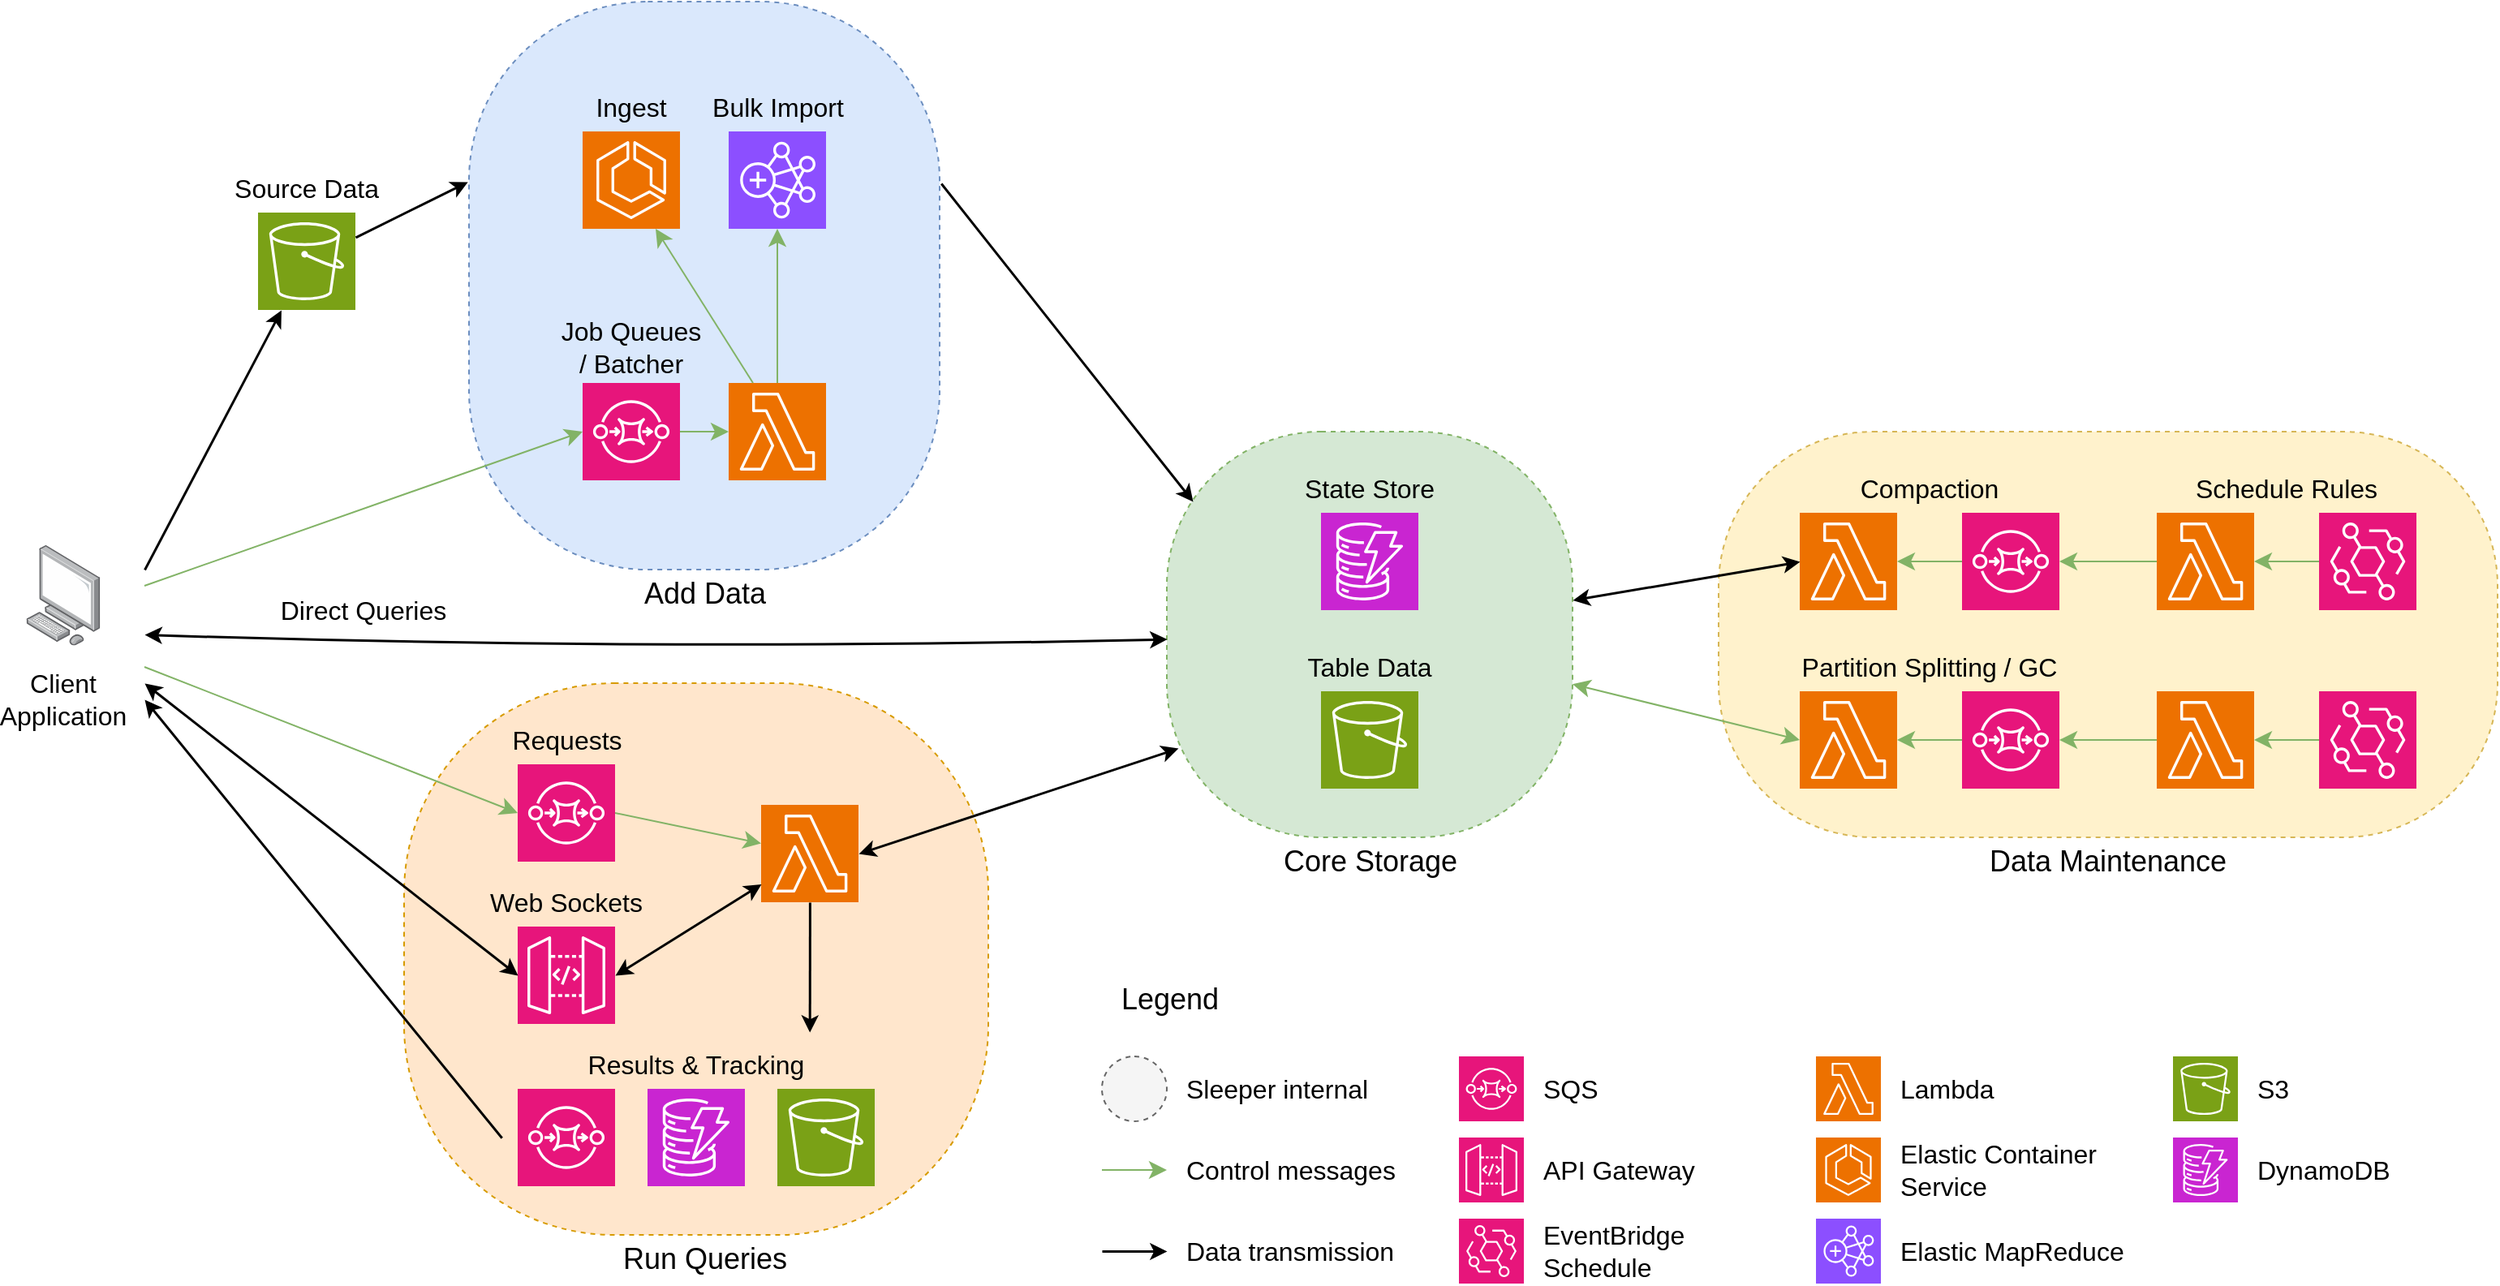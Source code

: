 <mxfile version="26.1.1">
  <diagram name="Page-1" id="adKYDT99F6B7E5xMw55L">
    <mxGraphModel dx="2874" dy="1196" grid="1" gridSize="10" guides="1" tooltips="1" connect="1" arrows="1" fold="1" page="0" pageScale="1" pageWidth="827" pageHeight="1169" math="0" shadow="0">
      <root>
        <mxCell id="0" />
        <mxCell id="1" parent="0" />
        <mxCell id="rmGUA4Gjx7cMflotxFhx-64" value="" style="rounded=1;whiteSpace=wrap;html=1;fontSize=16;fillColor=#fff2cc;strokeColor=#d6b656;dashed=1;arcSize=38;" parent="1" vertex="1">
          <mxGeometry x="420" y="315" width="480" height="250" as="geometry" />
        </mxCell>
        <mxCell id="rmGUA4Gjx7cMflotxFhx-3" value="" style="rounded=1;whiteSpace=wrap;html=1;fontSize=16;fillColor=#dae8fc;strokeColor=#6c8ebf;dashed=1;arcSize=38;" parent="1" vertex="1">
          <mxGeometry x="-350" y="50" width="290" height="350" as="geometry" />
        </mxCell>
        <mxCell id="rmGUA4Gjx7cMflotxFhx-5" value="" style="rounded=1;whiteSpace=wrap;html=1;fontSize=16;fillColor=#ffe6cc;strokeColor=#d79b00;dashed=1;arcSize=38;" parent="1" vertex="1">
          <mxGeometry x="-390" y="470" width="360" height="340" as="geometry" />
        </mxCell>
        <mxCell id="rmGUA4Gjx7cMflotxFhx-1" value="" style="rounded=1;whiteSpace=wrap;html=1;fontSize=16;fillColor=#d5e8d4;strokeColor=#82b366;dashed=1;arcSize=38;" parent="1" vertex="1">
          <mxGeometry x="80" y="315" width="250" height="250" as="geometry" />
        </mxCell>
        <mxCell id="rmGUA4Gjx7cMflotxFhx-2" value="Core Storage" style="text;html=1;strokeColor=none;fillColor=none;align=center;verticalAlign=middle;whiteSpace=wrap;rounded=0;fontSize=18;" parent="1" vertex="1">
          <mxGeometry x="142.5" y="565" width="125" height="30" as="geometry" />
        </mxCell>
        <mxCell id="rmGUA4Gjx7cMflotxFhx-4" value="Add Data" style="text;html=1;strokeColor=none;fillColor=none;align=center;verticalAlign=middle;whiteSpace=wrap;rounded=0;fontSize=18;" parent="1" vertex="1">
          <mxGeometry x="-257.5" y="400" width="105" height="30" as="geometry" />
        </mxCell>
        <mxCell id="rmGUA4Gjx7cMflotxFhx-6" value="Run Queries" style="text;html=1;strokeColor=none;fillColor=none;align=center;verticalAlign=middle;whiteSpace=wrap;rounded=0;fontSize=18;" parent="1" vertex="1">
          <mxGeometry x="-257.5" y="810" width="105" height="30" as="geometry" />
        </mxCell>
        <mxCell id="rmGUA4Gjx7cMflotxFhx-104" style="edgeStyle=none;curved=1;rounded=0;orthogonalLoop=1;jettySize=auto;html=1;fontSize=12;startSize=8;endSize=8;fillColor=#d5e8d4;strokeColor=#82b366;" parent="1" source="rmGUA4Gjx7cMflotxFhx-16" target="rmGUA4Gjx7cMflotxFhx-22" edge="1">
          <mxGeometry relative="1" as="geometry" />
        </mxCell>
        <mxCell id="rmGUA4Gjx7cMflotxFhx-16" value="" style="sketch=0;points=[[0,0,0],[0.25,0,0],[0.5,0,0],[0.75,0,0],[1,0,0],[0,1,0],[0.25,1,0],[0.5,1,0],[0.75,1,0],[1,1,0],[0,0.25,0],[0,0.5,0],[0,0.75,0],[1,0.25,0],[1,0.5,0],[1,0.75,0]];outlineConnect=0;fontColor=#232F3E;fillColor=#E7157B;strokeColor=#ffffff;dashed=0;verticalLabelPosition=bottom;verticalAlign=top;align=center;html=1;fontSize=12;fontStyle=0;aspect=fixed;shape=mxgraph.aws4.resourceIcon;resIcon=mxgraph.aws4.sqs;" parent="1" vertex="1">
          <mxGeometry x="-280" y="285" width="60" height="60" as="geometry" />
        </mxCell>
        <mxCell id="3yU_ad0grkevYIt1H6FK-8" style="edgeStyle=none;curved=1;rounded=0;orthogonalLoop=1;jettySize=auto;html=1;fontSize=12;startSize=8;endSize=8;fillColor=#d5e8d4;strokeColor=#82b366;exitX=0.5;exitY=0;exitDx=0;exitDy=0;exitPerimeter=0;entryX=0.5;entryY=1;entryDx=0;entryDy=0;entryPerimeter=0;" parent="1" source="rmGUA4Gjx7cMflotxFhx-22" target="rmGUA4Gjx7cMflotxFhx-28" edge="1">
          <mxGeometry relative="1" as="geometry">
            <mxPoint x="-210" y="210" as="targetPoint" />
          </mxGeometry>
        </mxCell>
        <mxCell id="rmGUA4Gjx7cMflotxFhx-22" value="" style="sketch=0;points=[[0,0,0],[0.25,0,0],[0.5,0,0],[0.75,0,0],[1,0,0],[0,1,0],[0.25,1,0],[0.5,1,0],[0.75,1,0],[1,1,0],[0,0.25,0],[0,0.5,0],[0,0.75,0],[1,0.25,0],[1,0.5,0],[1,0.75,0]];outlineConnect=0;fontColor=#232F3E;fillColor=#ED7100;strokeColor=#ffffff;dashed=0;verticalLabelPosition=bottom;verticalAlign=top;align=center;html=1;fontSize=12;fontStyle=0;aspect=fixed;shape=mxgraph.aws4.resourceIcon;resIcon=mxgraph.aws4.lambda;" parent="1" vertex="1">
          <mxGeometry x="-190" y="285" width="60" height="60" as="geometry" />
        </mxCell>
        <mxCell id="rmGUA4Gjx7cMflotxFhx-32" value="Bulk Import" style="text;html=1;strokeColor=none;fillColor=none;align=center;verticalAlign=middle;whiteSpace=wrap;rounded=0;fontSize=16;" parent="1" vertex="1">
          <mxGeometry x="-212.5" y="100" width="105" height="30" as="geometry" />
        </mxCell>
        <mxCell id="rmGUA4Gjx7cMflotxFhx-33" value="" style="image;points=[];aspect=fixed;html=1;align=center;shadow=0;dashed=0;image=img/lib/allied_telesis/computer_and_terminals/Personal_Computer.svg;fontSize=16;" parent="1" vertex="1">
          <mxGeometry x="-622.8" y="385" width="45.6" height="61.8" as="geometry" />
        </mxCell>
        <mxCell id="rmGUA4Gjx7cMflotxFhx-34" value="Client Application" style="text;html=1;strokeColor=none;fillColor=none;align=center;verticalAlign=middle;whiteSpace=wrap;rounded=0;fontSize=16;" parent="1" vertex="1">
          <mxGeometry x="-630" y="465" width="60" height="30" as="geometry" />
        </mxCell>
        <mxCell id="rmGUA4Gjx7cMflotxFhx-35" value="" style="endArrow=classic;html=1;rounded=0;fontSize=12;startSize=6;endSize=6;curved=1;strokeWidth=1.5;" parent="1" target="rmGUA4Gjx7cMflotxFhx-106" edge="1">
          <mxGeometry width="50" height="50" relative="1" as="geometry">
            <mxPoint x="-550" y="400" as="sourcePoint" />
            <mxPoint x="-520" y="140" as="targetPoint" />
          </mxGeometry>
        </mxCell>
        <mxCell id="rmGUA4Gjx7cMflotxFhx-36" value="Job Queues&lt;br&gt;/ Batcher" style="text;html=1;strokeColor=none;fillColor=none;align=center;verticalAlign=middle;whiteSpace=wrap;rounded=0;fontSize=16;" parent="1" vertex="1">
          <mxGeometry x="-300" y="240" width="100" height="45" as="geometry" />
        </mxCell>
        <mxCell id="rmGUA4Gjx7cMflotxFhx-44" style="edgeStyle=none;curved=1;rounded=0;orthogonalLoop=1;jettySize=auto;html=1;fontSize=12;startSize=6;endSize=6;exitX=1;exitY=0.5;exitDx=0;exitDy=0;exitPerimeter=0;startArrow=classic;startFill=1;entryX=0.028;entryY=0.78;entryDx=0;entryDy=0;entryPerimeter=0;strokeWidth=1.5;" parent="1" source="rmGUA4Gjx7cMflotxFhx-40" target="rmGUA4Gjx7cMflotxFhx-1" edge="1">
          <mxGeometry relative="1" as="geometry" />
        </mxCell>
        <mxCell id="3yU_ad0grkevYIt1H6FK-2" style="edgeStyle=none;curved=1;rounded=0;orthogonalLoop=1;jettySize=auto;html=1;entryX=0.694;entryY=0.639;entryDx=0;entryDy=0;entryPerimeter=0;fontSize=12;startSize=6;endSize=6;strokeWidth=1.5;" parent="1" source="rmGUA4Gjx7cMflotxFhx-40" edge="1">
          <mxGeometry relative="1" as="geometry">
            <mxPoint x="-140.16" y="685.04" as="targetPoint" />
          </mxGeometry>
        </mxCell>
        <mxCell id="rmGUA4Gjx7cMflotxFhx-40" value="" style="sketch=0;points=[[0,0,0],[0.25,0,0],[0.5,0,0],[0.75,0,0],[1,0,0],[0,1,0],[0.25,1,0],[0.5,1,0],[0.75,1,0],[1,1,0],[0,0.25,0],[0,0.5,0],[0,0.75,0],[1,0.25,0],[1,0.5,0],[1,0.75,0]];outlineConnect=0;fontColor=#232F3E;fillColor=#ED7100;strokeColor=#ffffff;dashed=0;verticalLabelPosition=bottom;verticalAlign=top;align=center;html=1;fontSize=12;fontStyle=0;aspect=fixed;shape=mxgraph.aws4.resourceIcon;resIcon=mxgraph.aws4.lambda;" parent="1" vertex="1">
          <mxGeometry x="-170" y="545" width="60" height="60" as="geometry" />
        </mxCell>
        <mxCell id="3yU_ad0grkevYIt1H6FK-1" style="edgeStyle=none;curved=1;rounded=0;orthogonalLoop=1;jettySize=auto;html=1;exitX=1;exitY=0.5;exitDx=0;exitDy=0;exitPerimeter=0;fontSize=12;startSize=8;endSize=8;fillColor=#d5e8d4;strokeColor=#82b366;" parent="1" source="rmGUA4Gjx7cMflotxFhx-41" target="rmGUA4Gjx7cMflotxFhx-40" edge="1">
          <mxGeometry relative="1" as="geometry" />
        </mxCell>
        <mxCell id="rmGUA4Gjx7cMflotxFhx-41" value="" style="sketch=0;points=[[0,0,0],[0.25,0,0],[0.5,0,0],[0.75,0,0],[1,0,0],[0,1,0],[0.25,1,0],[0.5,1,0],[0.75,1,0],[1,1,0],[0,0.25,0],[0,0.5,0],[0,0.75,0],[1,0.25,0],[1,0.5,0],[1,0.75,0]];outlineConnect=0;fontColor=#232F3E;fillColor=#E7157B;strokeColor=#ffffff;dashed=0;verticalLabelPosition=bottom;verticalAlign=top;align=center;html=1;fontSize=12;fontStyle=0;aspect=fixed;shape=mxgraph.aws4.resourceIcon;resIcon=mxgraph.aws4.sqs;" parent="1" vertex="1">
          <mxGeometry x="-320" y="520" width="60" height="60" as="geometry" />
        </mxCell>
        <mxCell id="rmGUA4Gjx7cMflotxFhx-45" value="" style="sketch=0;points=[[0,0,0],[0.25,0,0],[0.5,0,0],[0.75,0,0],[1,0,0],[0,1,0],[0.25,1,0],[0.5,1,0],[0.75,1,0],[1,1,0],[0,0.25,0],[0,0.5,0],[0,0.75,0],[1,0.25,0],[1,0.5,0],[1,0.75,0]];outlineConnect=0;fontColor=#232F3E;fillColor=#E7157B;strokeColor=#ffffff;dashed=0;verticalLabelPosition=bottom;verticalAlign=top;align=center;html=1;fontSize=12;fontStyle=0;aspect=fixed;shape=mxgraph.aws4.resourceIcon;resIcon=mxgraph.aws4.api_gateway;" parent="1" vertex="1">
          <mxGeometry x="-320" y="620" width="60" height="60" as="geometry" />
        </mxCell>
        <mxCell id="rmGUA4Gjx7cMflotxFhx-46" value="" style="endArrow=classic;startArrow=classic;html=1;rounded=0;fontSize=12;startSize=6;endSize=6;curved=1;exitX=1;exitY=0.5;exitDx=0;exitDy=0;exitPerimeter=0;strokeWidth=1.5;" parent="1" source="rmGUA4Gjx7cMflotxFhx-45" target="rmGUA4Gjx7cMflotxFhx-40" edge="1">
          <mxGeometry width="50" height="50" relative="1" as="geometry">
            <mxPoint y="600" as="sourcePoint" />
            <mxPoint x="350" y="325" as="targetPoint" />
          </mxGeometry>
        </mxCell>
        <mxCell id="rmGUA4Gjx7cMflotxFhx-47" value="" style="endArrow=classic;startArrow=classic;html=1;rounded=0;fontSize=12;startSize=6;endSize=6;curved=1;entryX=0;entryY=0.5;entryDx=0;entryDy=0;entryPerimeter=0;strokeWidth=1.5;" parent="1" target="rmGUA4Gjx7cMflotxFhx-45" edge="1">
          <mxGeometry width="50" height="50" relative="1" as="geometry">
            <mxPoint x="-550" y="470" as="sourcePoint" />
            <mxPoint x="-240" y="480" as="targetPoint" />
          </mxGeometry>
        </mxCell>
        <mxCell id="rmGUA4Gjx7cMflotxFhx-79" style="edgeStyle=none;curved=1;rounded=0;orthogonalLoop=1;jettySize=auto;html=1;fontSize=12;startSize=8;endSize=8;fillColor=#d5e8d4;strokeColor=#82b366;" parent="1" source="rmGUA4Gjx7cMflotxFhx-49" target="rmGUA4Gjx7cMflotxFhx-68" edge="1">
          <mxGeometry relative="1" as="geometry" />
        </mxCell>
        <mxCell id="rmGUA4Gjx7cMflotxFhx-49" value="" style="sketch=0;points=[[0,0,0],[0.25,0,0],[0.5,0,0],[0.75,0,0],[1,0,0],[0,1,0],[0.25,1,0],[0.5,1,0],[0.75,1,0],[1,1,0],[0,0.25,0],[0,0.5,0],[0,0.75,0],[1,0.25,0],[1,0.5,0],[1,0.75,0]];points=[[0,0,0],[0.25,0,0],[0.5,0,0],[0.75,0,0],[1,0,0],[0,1,0],[0.25,1,0],[0.5,1,0],[0.75,1,0],[1,1,0],[0,0.25,0],[0,0.5,0],[0,0.75,0],[1,0.25,0],[1,0.5,0],[1,0.75,0]];outlineConnect=0;fontColor=#232F3E;fillColor=#E7157B;strokeColor=#ffffff;dashed=0;verticalLabelPosition=bottom;verticalAlign=top;align=center;html=1;fontSize=12;fontStyle=0;aspect=fixed;shape=mxgraph.aws4.resourceIcon;resIcon=mxgraph.aws4.eventbridge;" parent="1" vertex="1">
          <mxGeometry x="790" y="365" width="60" height="60" as="geometry" />
        </mxCell>
        <mxCell id="rmGUA4Gjx7cMflotxFhx-55" value="" style="sketch=0;points=[[0,0,0],[0.25,0,0],[0.5,0,0],[0.75,0,0],[1,0,0],[0,1,0],[0.25,1,0],[0.5,1,0],[0.75,1,0],[1,1,0],[0,0.25,0],[0,0.5,0],[0,0.75,0],[1,0.25,0],[1,0.5,0],[1,0.75,0]];outlineConnect=0;fontColor=#232F3E;fillColor=#C925D1;strokeColor=#ffffff;dashed=0;verticalLabelPosition=bottom;verticalAlign=top;align=center;html=1;fontSize=12;fontStyle=0;aspect=fixed;shape=mxgraph.aws4.resourceIcon;resIcon=mxgraph.aws4.dynamodb;" parent="1" vertex="1">
          <mxGeometry x="175" y="365" width="60" height="60" as="geometry" />
        </mxCell>
        <mxCell id="rmGUA4Gjx7cMflotxFhx-57" value="State Store" style="text;html=1;strokeColor=none;fillColor=none;align=center;verticalAlign=middle;whiteSpace=wrap;rounded=0;fontSize=16;" parent="1" vertex="1">
          <mxGeometry x="150" y="335" width="110" height="30" as="geometry" />
        </mxCell>
        <mxCell id="rmGUA4Gjx7cMflotxFhx-58" value="" style="sketch=0;points=[[0,0,0],[0.25,0,0],[0.5,0,0],[0.75,0,0],[1,0,0],[0,1,0],[0.25,1,0],[0.5,1,0],[0.75,1,0],[1,1,0],[0,0.25,0],[0,0.5,0],[0,0.75,0],[1,0.25,0],[1,0.5,0],[1,0.75,0]];outlineConnect=0;fontColor=#232F3E;fillColor=#7AA116;strokeColor=#ffffff;dashed=0;verticalLabelPosition=bottom;verticalAlign=top;align=center;html=1;fontSize=12;fontStyle=0;aspect=fixed;shape=mxgraph.aws4.resourceIcon;resIcon=mxgraph.aws4.s3;" parent="1" vertex="1">
          <mxGeometry x="175" y="475" width="60" height="60" as="geometry" />
        </mxCell>
        <mxCell id="rmGUA4Gjx7cMflotxFhx-63" value="Table Data" style="text;html=1;strokeColor=none;fillColor=none;align=center;verticalAlign=middle;whiteSpace=wrap;rounded=0;fontSize=16;" parent="1" vertex="1">
          <mxGeometry x="150" y="445" width="110" height="30" as="geometry" />
        </mxCell>
        <mxCell id="rmGUA4Gjx7cMflotxFhx-74" style="edgeStyle=none;curved=1;rounded=0;orthogonalLoop=1;jettySize=auto;html=1;fontSize=12;startSize=8;endSize=8;fillColor=#d5e8d4;strokeColor=#82b366;" parent="1" source="Wp74-Qy4HKATFHPHKayA-27" target="rmGUA4Gjx7cMflotxFhx-66" edge="1">
          <mxGeometry relative="1" as="geometry">
            <mxPoint x="680" y="505" as="sourcePoint" />
          </mxGeometry>
        </mxCell>
        <mxCell id="rmGUA4Gjx7cMflotxFhx-75" style="edgeStyle=none;curved=1;rounded=0;orthogonalLoop=1;jettySize=auto;html=1;fontSize=12;startSize=8;endSize=8;fillColor=#d5e8d4;strokeColor=#82b366;" parent="1" source="rmGUA4Gjx7cMflotxFhx-66" target="rmGUA4Gjx7cMflotxFhx-67" edge="1">
          <mxGeometry relative="1" as="geometry" />
        </mxCell>
        <mxCell id="rmGUA4Gjx7cMflotxFhx-66" value="" style="sketch=0;points=[[0,0,0],[0.25,0,0],[0.5,0,0],[0.75,0,0],[1,0,0],[0,1,0],[0.25,1,0],[0.5,1,0],[0.75,1,0],[1,1,0],[0,0.25,0],[0,0.5,0],[0,0.75,0],[1,0.25,0],[1,0.5,0],[1,0.75,0]];outlineConnect=0;fontColor=#232F3E;fillColor=#E7157B;strokeColor=#ffffff;dashed=0;verticalLabelPosition=bottom;verticalAlign=top;align=center;html=1;fontSize=12;fontStyle=0;aspect=fixed;shape=mxgraph.aws4.resourceIcon;resIcon=mxgraph.aws4.sqs;" parent="1" vertex="1">
          <mxGeometry x="570" y="475" width="60" height="60" as="geometry" />
        </mxCell>
        <mxCell id="rmGUA4Gjx7cMflotxFhx-71" style="edgeStyle=none;curved=1;rounded=0;orthogonalLoop=1;jettySize=auto;html=1;fontSize=12;startSize=8;endSize=8;startArrow=classic;startFill=1;exitX=0;exitY=0.5;exitDx=0;exitDy=0;exitPerimeter=0;fillColor=#d5e8d4;strokeColor=#82b366;" parent="1" source="rmGUA4Gjx7cMflotxFhx-67" target="rmGUA4Gjx7cMflotxFhx-1" edge="1">
          <mxGeometry relative="1" as="geometry" />
        </mxCell>
        <mxCell id="rmGUA4Gjx7cMflotxFhx-67" value="" style="sketch=0;points=[[0,0,0],[0.25,0,0],[0.5,0,0],[0.75,0,0],[1,0,0],[0,1,0],[0.25,1,0],[0.5,1,0],[0.75,1,0],[1,1,0],[0,0.25,0],[0,0.5,0],[0,0.75,0],[1,0.25,0],[1,0.5,0],[1,0.75,0]];outlineConnect=0;fontColor=#232F3E;fillColor=#ED7100;strokeColor=#ffffff;dashed=0;verticalLabelPosition=bottom;verticalAlign=top;align=center;html=1;fontSize=12;fontStyle=0;aspect=fixed;shape=mxgraph.aws4.resourceIcon;resIcon=mxgraph.aws4.lambda;" parent="1" vertex="1">
          <mxGeometry x="470" y="475" width="60" height="60" as="geometry" />
        </mxCell>
        <mxCell id="rmGUA4Gjx7cMflotxFhx-72" style="edgeStyle=none;curved=1;rounded=0;orthogonalLoop=1;jettySize=auto;html=1;fontSize=12;startSize=8;endSize=8;fillColor=#d5e8d4;strokeColor=#82b366;" parent="1" source="rmGUA4Gjx7cMflotxFhx-68" target="rmGUA4Gjx7cMflotxFhx-69" edge="1">
          <mxGeometry relative="1" as="geometry">
            <mxPoint x="680" y="395" as="sourcePoint" />
          </mxGeometry>
        </mxCell>
        <mxCell id="rmGUA4Gjx7cMflotxFhx-68" value="" style="sketch=0;points=[[0,0,0],[0.25,0,0],[0.5,0,0],[0.75,0,0],[1,0,0],[0,1,0],[0.25,1,0],[0.5,1,0],[0.75,1,0],[1,1,0],[0,0.25,0],[0,0.5,0],[0,0.75,0],[1,0.25,0],[1,0.5,0],[1,0.75,0]];outlineConnect=0;fontColor=#232F3E;fillColor=#ED7100;strokeColor=#ffffff;dashed=0;verticalLabelPosition=bottom;verticalAlign=top;align=center;html=1;fontSize=12;fontStyle=0;aspect=fixed;shape=mxgraph.aws4.resourceIcon;resIcon=mxgraph.aws4.lambda;" parent="1" vertex="1">
          <mxGeometry x="690" y="365" width="60" height="60" as="geometry" />
        </mxCell>
        <mxCell id="rmGUA4Gjx7cMflotxFhx-73" style="edgeStyle=none;curved=1;rounded=0;orthogonalLoop=1;jettySize=auto;html=1;fontSize=12;startSize=8;endSize=8;fillColor=#d5e8d4;strokeColor=#82b366;" parent="1" source="rmGUA4Gjx7cMflotxFhx-69" target="rmGUA4Gjx7cMflotxFhx-70" edge="1">
          <mxGeometry relative="1" as="geometry" />
        </mxCell>
        <mxCell id="rmGUA4Gjx7cMflotxFhx-69" value="" style="sketch=0;points=[[0,0,0],[0.25,0,0],[0.5,0,0],[0.75,0,0],[1,0,0],[0,1,0],[0.25,1,0],[0.5,1,0],[0.75,1,0],[1,1,0],[0,0.25,0],[0,0.5,0],[0,0.75,0],[1,0.25,0],[1,0.5,0],[1,0.75,0]];outlineConnect=0;fontColor=#232F3E;fillColor=#E7157B;strokeColor=#ffffff;dashed=0;verticalLabelPosition=bottom;verticalAlign=top;align=center;html=1;fontSize=12;fontStyle=0;aspect=fixed;shape=mxgraph.aws4.resourceIcon;resIcon=mxgraph.aws4.sqs;" parent="1" vertex="1">
          <mxGeometry x="570" y="365" width="60" height="60" as="geometry" />
        </mxCell>
        <mxCell id="rmGUA4Gjx7cMflotxFhx-70" value="" style="sketch=0;points=[[0,0,0],[0.25,0,0],[0.5,0,0],[0.75,0,0],[1,0,0],[0,1,0],[0.25,1,0],[0.5,1,0],[0.75,1,0],[1,1,0],[0,0.25,0],[0,0.5,0],[0,0.75,0],[1,0.25,0],[1,0.5,0],[1,0.75,0]];outlineConnect=0;fontColor=#232F3E;fillColor=#ED7100;strokeColor=#ffffff;dashed=0;verticalLabelPosition=bottom;verticalAlign=top;align=center;html=1;fontSize=12;fontStyle=0;aspect=fixed;shape=mxgraph.aws4.resourceIcon;resIcon=mxgraph.aws4.lambda;" parent="1" vertex="1">
          <mxGeometry x="470" y="365" width="60" height="60" as="geometry" />
        </mxCell>
        <mxCell id="rmGUA4Gjx7cMflotxFhx-11" style="edgeStyle=none;curved=1;rounded=0;orthogonalLoop=1;jettySize=auto;html=1;fontSize=12;startSize=6;endSize=6;startArrow=classic;startFill=1;entryX=0;entryY=0.5;entryDx=0;entryDy=0;entryPerimeter=0;strokeWidth=1.5;" parent="1" source="rmGUA4Gjx7cMflotxFhx-1" target="rmGUA4Gjx7cMflotxFhx-70" edge="1">
          <mxGeometry relative="1" as="geometry">
            <mxPoint x="550" y="440" as="targetPoint" />
          </mxGeometry>
        </mxCell>
        <mxCell id="rmGUA4Gjx7cMflotxFhx-77" value="Compaction" style="text;html=1;strokeColor=none;fillColor=none;align=center;verticalAlign=middle;whiteSpace=wrap;rounded=0;fontSize=16;" parent="1" vertex="1">
          <mxGeometry x="470" y="335" width="160" height="30" as="geometry" />
        </mxCell>
        <mxCell id="rmGUA4Gjx7cMflotxFhx-78" value="Partition Splitting / GC" style="text;html=1;strokeColor=none;fillColor=none;align=center;verticalAlign=middle;whiteSpace=wrap;rounded=0;fontSize=16;" parent="1" vertex="1">
          <mxGeometry x="460" y="445" width="180" height="30" as="geometry" />
        </mxCell>
        <mxCell id="rmGUA4Gjx7cMflotxFhx-81" value="Schedule Rules" style="text;html=1;strokeColor=none;fillColor=none;align=center;verticalAlign=middle;whiteSpace=wrap;rounded=0;fontSize=16;" parent="1" vertex="1">
          <mxGeometry x="690" y="335" width="160" height="30" as="geometry" />
        </mxCell>
        <mxCell id="rmGUA4Gjx7cMflotxFhx-82" value="Data Maintenance" style="text;html=1;strokeColor=none;fillColor=none;align=center;verticalAlign=middle;whiteSpace=wrap;rounded=0;fontSize=18;" parent="1" vertex="1">
          <mxGeometry x="535" y="565" width="250" height="30" as="geometry" />
        </mxCell>
        <mxCell id="rmGUA4Gjx7cMflotxFhx-85" value="" style="sketch=0;points=[[0,0,0],[0.25,0,0],[0.5,0,0],[0.75,0,0],[1,0,0],[0,1,0],[0.25,1,0],[0.5,1,0],[0.75,1,0],[1,1,0],[0,0.25,0],[0,0.5,0],[0,0.75,0],[1,0.25,0],[1,0.5,0],[1,0.75,0]];outlineConnect=0;fontColor=#232F3E;fillColor=#E7157B;strokeColor=#ffffff;dashed=0;verticalLabelPosition=bottom;verticalAlign=top;align=center;html=1;fontSize=12;fontStyle=0;aspect=fixed;shape=mxgraph.aws4.resourceIcon;resIcon=mxgraph.aws4.sqs;" parent="1" vertex="1">
          <mxGeometry x="260" y="700" width="40" height="40" as="geometry" />
        </mxCell>
        <mxCell id="rmGUA4Gjx7cMflotxFhx-86" value="SQS" style="text;html=1;strokeColor=none;fillColor=none;align=left;verticalAlign=middle;whiteSpace=wrap;rounded=0;fontSize=16;" parent="1" vertex="1">
          <mxGeometry x="310" y="705" width="60" height="30" as="geometry" />
        </mxCell>
        <mxCell id="rmGUA4Gjx7cMflotxFhx-87" value="" style="sketch=0;points=[[0,0,0],[0.25,0,0],[0.5,0,0],[0.75,0,0],[1,0,0],[0,1,0],[0.25,1,0],[0.5,1,0],[0.75,1,0],[1,1,0],[0,0.25,0],[0,0.5,0],[0,0.75,0],[1,0.25,0],[1,0.5,0],[1,0.75,0]];outlineConnect=0;fontColor=#232F3E;fillColor=#E7157B;strokeColor=#ffffff;dashed=0;verticalLabelPosition=bottom;verticalAlign=top;align=center;html=1;fontSize=12;fontStyle=0;aspect=fixed;shape=mxgraph.aws4.resourceIcon;resIcon=mxgraph.aws4.api_gateway;" parent="1" vertex="1">
          <mxGeometry x="260" y="750" width="40" height="40" as="geometry" />
        </mxCell>
        <mxCell id="rmGUA4Gjx7cMflotxFhx-89" value="API Gateway" style="text;html=1;strokeColor=none;fillColor=none;align=left;verticalAlign=middle;whiteSpace=wrap;rounded=0;fontSize=16;" parent="1" vertex="1">
          <mxGeometry x="310" y="755" width="110" height="30" as="geometry" />
        </mxCell>
        <mxCell id="rmGUA4Gjx7cMflotxFhx-90" value="" style="sketch=0;points=[[0,0,0],[0.25,0,0],[0.5,0,0],[0.75,0,0],[1,0,0],[0,1,0],[0.25,1,0],[0.5,1,0],[0.75,1,0],[1,1,0],[0,0.25,0],[0,0.5,0],[0,0.75,0],[1,0.25,0],[1,0.5,0],[1,0.75,0]];outlineConnect=0;fontColor=#232F3E;fillColor=#ED7100;strokeColor=#ffffff;dashed=0;verticalLabelPosition=bottom;verticalAlign=top;align=center;html=1;fontSize=12;fontStyle=0;aspect=fixed;shape=mxgraph.aws4.resourceIcon;resIcon=mxgraph.aws4.lambda;" parent="1" vertex="1">
          <mxGeometry x="480" y="700" width="40" height="40" as="geometry" />
        </mxCell>
        <mxCell id="rmGUA4Gjx7cMflotxFhx-91" value="" style="sketch=0;points=[[0,0,0],[0.25,0,0],[0.5,0,0],[0.75,0,0],[1,0,0],[0,1,0],[0.25,1,0],[0.5,1,0],[0.75,1,0],[1,1,0],[0,0.25,0],[0,0.5,0],[0,0.75,0],[1,0.25,0],[1,0.5,0],[1,0.75,0]];points=[[0,0,0],[0.25,0,0],[0.5,0,0],[0.75,0,0],[1,0,0],[0,1,0],[0.25,1,0],[0.5,1,0],[0.75,1,0],[1,1,0],[0,0.25,0],[0,0.5,0],[0,0.75,0],[1,0.25,0],[1,0.5,0],[1,0.75,0]];outlineConnect=0;fontColor=#232F3E;fillColor=#E7157B;strokeColor=#ffffff;dashed=0;verticalLabelPosition=bottom;verticalAlign=top;align=center;html=1;fontSize=12;fontStyle=0;aspect=fixed;shape=mxgraph.aws4.resourceIcon;resIcon=mxgraph.aws4.eventbridge;" parent="1" vertex="1">
          <mxGeometry x="260" y="800" width="40" height="40" as="geometry" />
        </mxCell>
        <mxCell id="rmGUA4Gjx7cMflotxFhx-92" value="EventBridge Schedule" style="text;html=1;strokeColor=none;fillColor=none;align=left;verticalAlign=middle;whiteSpace=wrap;rounded=0;fontSize=16;" parent="1" vertex="1">
          <mxGeometry x="310" y="805" width="150" height="30" as="geometry" />
        </mxCell>
        <mxCell id="rmGUA4Gjx7cMflotxFhx-93" value="Lambda" style="text;html=1;strokeColor=none;fillColor=none;align=left;verticalAlign=middle;whiteSpace=wrap;rounded=0;fontSize=16;" parent="1" vertex="1">
          <mxGeometry x="530" y="705" width="110" height="30" as="geometry" />
        </mxCell>
        <mxCell id="rmGUA4Gjx7cMflotxFhx-94" value="" style="sketch=0;points=[[0,0,0],[0.25,0,0],[0.5,0,0],[0.75,0,0],[1,0,0],[0,1,0],[0.25,1,0],[0.5,1,0],[0.75,1,0],[1,1,0],[0,0.25,0],[0,0.5,0],[0,0.75,0],[1,0.25,0],[1,0.5,0],[1,0.75,0]];outlineConnect=0;fontColor=#232F3E;fillColor=#ED7100;strokeColor=#ffffff;dashed=0;verticalLabelPosition=bottom;verticalAlign=top;align=center;html=1;fontSize=12;fontStyle=0;aspect=fixed;shape=mxgraph.aws4.resourceIcon;resIcon=mxgraph.aws4.ecs;" parent="1" vertex="1">
          <mxGeometry x="480" y="750" width="40" height="40" as="geometry" />
        </mxCell>
        <mxCell id="rmGUA4Gjx7cMflotxFhx-95" value="Elastic Container Service" style="text;html=1;strokeColor=none;fillColor=none;align=left;verticalAlign=middle;whiteSpace=wrap;rounded=0;fontSize=16;" parent="1" vertex="1">
          <mxGeometry x="530" y="755" width="150" height="30" as="geometry" />
        </mxCell>
        <mxCell id="rmGUA4Gjx7cMflotxFhx-96" value="" style="sketch=0;points=[[0,0,0],[0.25,0,0],[0.5,0,0],[0.75,0,0],[1,0,0],[0,1,0],[0.25,1,0],[0.5,1,0],[0.75,1,0],[1,1,0],[0,0.25,0],[0,0.5,0],[0,0.75,0],[1,0.25,0],[1,0.5,0],[1,0.75,0]];outlineConnect=0;fontColor=#232F3E;fillColor=#8C4FFF;strokeColor=#ffffff;dashed=0;verticalLabelPosition=bottom;verticalAlign=top;align=center;html=1;fontSize=12;fontStyle=0;aspect=fixed;shape=mxgraph.aws4.resourceIcon;resIcon=mxgraph.aws4.emr;" parent="1" vertex="1">
          <mxGeometry x="480" y="800" width="40" height="40" as="geometry" />
        </mxCell>
        <mxCell id="rmGUA4Gjx7cMflotxFhx-97" value="Elastic MapReduce" style="text;html=1;strokeColor=none;fillColor=none;align=left;verticalAlign=middle;whiteSpace=wrap;rounded=0;fontSize=16;" parent="1" vertex="1">
          <mxGeometry x="530" y="805" width="150" height="30" as="geometry" />
        </mxCell>
        <mxCell id="rmGUA4Gjx7cMflotxFhx-100" value="" style="sketch=0;points=[[0,0,0],[0.25,0,0],[0.5,0,0],[0.75,0,0],[1,0,0],[0,1,0],[0.25,1,0],[0.5,1,0],[0.75,1,0],[1,1,0],[0,0.25,0],[0,0.5,0],[0,0.75,0],[1,0.25,0],[1,0.5,0],[1,0.75,0]];outlineConnect=0;fontColor=#232F3E;fillColor=#C925D1;strokeColor=#ffffff;dashed=0;verticalLabelPosition=bottom;verticalAlign=top;align=center;html=1;fontSize=12;fontStyle=0;aspect=fixed;shape=mxgraph.aws4.resourceIcon;resIcon=mxgraph.aws4.dynamodb;" parent="1" vertex="1">
          <mxGeometry x="700" y="750" width="40" height="40" as="geometry" />
        </mxCell>
        <mxCell id="rmGUA4Gjx7cMflotxFhx-101" value="DynamoDB" style="text;html=1;strokeColor=none;fillColor=none;align=left;verticalAlign=middle;whiteSpace=wrap;rounded=0;fontSize=16;" parent="1" vertex="1">
          <mxGeometry x="750" y="755" width="150" height="30" as="geometry" />
        </mxCell>
        <mxCell id="rmGUA4Gjx7cMflotxFhx-102" value="" style="sketch=0;points=[[0,0,0],[0.25,0,0],[0.5,0,0],[0.75,0,0],[1,0,0],[0,1,0],[0.25,1,0],[0.5,1,0],[0.75,1,0],[1,1,0],[0,0.25,0],[0,0.5,0],[0,0.75,0],[1,0.25,0],[1,0.5,0],[1,0.75,0]];outlineConnect=0;fontColor=#232F3E;fillColor=#7AA116;strokeColor=#ffffff;dashed=0;verticalLabelPosition=bottom;verticalAlign=top;align=center;html=1;fontSize=12;fontStyle=0;aspect=fixed;shape=mxgraph.aws4.resourceIcon;resIcon=mxgraph.aws4.s3;" parent="1" vertex="1">
          <mxGeometry x="700" y="700" width="40" height="40" as="geometry" />
        </mxCell>
        <mxCell id="rmGUA4Gjx7cMflotxFhx-103" value="S3" style="text;html=1;strokeColor=none;fillColor=none;align=left;verticalAlign=middle;whiteSpace=wrap;rounded=0;fontSize=16;" parent="1" vertex="1">
          <mxGeometry x="750" y="705" width="150" height="30" as="geometry" />
        </mxCell>
        <mxCell id="rmGUA4Gjx7cMflotxFhx-106" value="" style="sketch=0;points=[[0,0,0],[0.25,0,0],[0.5,0,0],[0.75,0,0],[1,0,0],[0,1,0],[0.25,1,0],[0.5,1,0],[0.75,1,0],[1,1,0],[0,0.25,0],[0,0.5,0],[0,0.75,0],[1,0.25,0],[1,0.5,0],[1,0.75,0]];outlineConnect=0;fontColor=#232F3E;fillColor=#7AA116;strokeColor=#ffffff;dashed=0;verticalLabelPosition=bottom;verticalAlign=top;align=center;html=1;fontSize=12;fontStyle=0;aspect=fixed;shape=mxgraph.aws4.resourceIcon;resIcon=mxgraph.aws4.s3;" parent="1" vertex="1">
          <mxGeometry x="-480" y="180.0" width="60" height="60" as="geometry" />
        </mxCell>
        <mxCell id="rmGUA4Gjx7cMflotxFhx-107" value="Source Data" style="text;html=1;strokeColor=none;fillColor=none;align=center;verticalAlign=middle;whiteSpace=wrap;rounded=0;fontSize=16;" parent="1" vertex="1">
          <mxGeometry x="-500" y="150" width="100" height="30" as="geometry" />
        </mxCell>
        <mxCell id="rmGUA4Gjx7cMflotxFhx-110" value="" style="endArrow=classic;html=1;rounded=0;fontSize=12;startSize=8;endSize=8;curved=1;fillColor=#d5e8d4;strokeColor=#82b366;strokeWidth=1;entryX=0;entryY=0.5;entryDx=0;entryDy=0;entryPerimeter=0;" parent="1" target="rmGUA4Gjx7cMflotxFhx-16" edge="1">
          <mxGeometry width="50" height="50" relative="1" as="geometry">
            <mxPoint x="-550" y="410" as="sourcePoint" />
            <mxPoint x="-300" y="280" as="targetPoint" />
          </mxGeometry>
        </mxCell>
        <mxCell id="rmGUA4Gjx7cMflotxFhx-115" value="Legend" style="text;html=1;strokeColor=none;fillColor=none;align=left;verticalAlign=middle;whiteSpace=wrap;rounded=0;fontSize=18;" parent="1" vertex="1">
          <mxGeometry x="50" y="650" width="60" height="30" as="geometry" />
        </mxCell>
        <mxCell id="rmGUA4Gjx7cMflotxFhx-116" value="" style="curved=1;endArrow=classic;html=1;rounded=0;fontSize=12;startSize=6;endSize=6;startArrow=classic;startFill=1;strokeWidth=1.5;" parent="1" target="rmGUA4Gjx7cMflotxFhx-1" edge="1">
          <mxGeometry width="50" height="50" relative="1" as="geometry">
            <mxPoint x="-550" y="440" as="sourcePoint" />
            <mxPoint x="150" y="300" as="targetPoint" />
            <Array as="points">
              <mxPoint x="-240" y="450" />
            </Array>
          </mxGeometry>
        </mxCell>
        <mxCell id="rmGUA4Gjx7cMflotxFhx-117" value="" style="sketch=0;points=[[0,0,0],[0.25,0,0],[0.5,0,0],[0.75,0,0],[1,0,0],[0,1,0],[0.25,1,0],[0.5,1,0],[0.75,1,0],[1,1,0],[0,0.25,0],[0,0.5,0],[0,0.75,0],[1,0.25,0],[1,0.5,0],[1,0.75,0]];outlineConnect=0;fontColor=#232F3E;fillColor=#E7157B;strokeColor=#ffffff;dashed=0;verticalLabelPosition=bottom;verticalAlign=top;align=center;html=1;fontSize=12;fontStyle=0;aspect=fixed;shape=mxgraph.aws4.resourceIcon;resIcon=mxgraph.aws4.sqs;" parent="1" vertex="1">
          <mxGeometry x="-320" y="720" width="60" height="60" as="geometry" />
        </mxCell>
        <mxCell id="rmGUA4Gjx7cMflotxFhx-118" value="Web Sockets" style="text;html=1;strokeColor=none;fillColor=none;align=center;verticalAlign=middle;whiteSpace=wrap;rounded=0;fontSize=16;" parent="1" vertex="1">
          <mxGeometry x="-345" y="590" width="110" height="30" as="geometry" />
        </mxCell>
        <mxCell id="rmGUA4Gjx7cMflotxFhx-119" value="Results &amp;amp; Tracking" style="text;html=1;strokeColor=none;fillColor=none;align=center;verticalAlign=middle;whiteSpace=wrap;rounded=0;fontSize=16;" parent="1" vertex="1">
          <mxGeometry x="-320" y="690" width="220" height="30" as="geometry" />
        </mxCell>
        <mxCell id="rmGUA4Gjx7cMflotxFhx-123" value="Requests" style="text;html=1;strokeColor=none;fillColor=none;align=center;verticalAlign=middle;whiteSpace=wrap;rounded=0;fontSize=16;" parent="1" vertex="1">
          <mxGeometry x="-342.5" y="490" width="105" height="30" as="geometry" />
        </mxCell>
        <mxCell id="rmGUA4Gjx7cMflotxFhx-124" value="" style="endArrow=classic;html=1;rounded=0;fontSize=12;startSize=6;endSize=6;curved=1;exitX=0.167;exitY=0.824;exitDx=0;exitDy=0;exitPerimeter=0;strokeWidth=1.5;" parent="1" source="rmGUA4Gjx7cMflotxFhx-5" edge="1">
          <mxGeometry width="50" height="50" relative="1" as="geometry">
            <mxPoint x="-461" y="640" as="sourcePoint" />
            <mxPoint x="-550" y="480" as="targetPoint" />
          </mxGeometry>
        </mxCell>
        <mxCell id="rmGUA4Gjx7cMflotxFhx-125" value="" style="sketch=0;points=[[0,0,0],[0.25,0,0],[0.5,0,0],[0.75,0,0],[1,0,0],[0,1,0],[0.25,1,0],[0.5,1,0],[0.75,1,0],[1,1,0],[0,0.25,0],[0,0.5,0],[0,0.75,0],[1,0.25,0],[1,0.5,0],[1,0.75,0]];outlineConnect=0;fontColor=#232F3E;fillColor=#C925D1;strokeColor=#ffffff;dashed=0;verticalLabelPosition=bottom;verticalAlign=top;align=center;html=1;fontSize=12;fontStyle=0;aspect=fixed;shape=mxgraph.aws4.resourceIcon;resIcon=mxgraph.aws4.dynamodb;" parent="1" vertex="1">
          <mxGeometry x="-240" y="720" width="60" height="60" as="geometry" />
        </mxCell>
        <mxCell id="rmGUA4Gjx7cMflotxFhx-126" value="" style="sketch=0;points=[[0,0,0],[0.25,0,0],[0.5,0,0],[0.75,0,0],[1,0,0],[0,1,0],[0.25,1,0],[0.5,1,0],[0.75,1,0],[1,1,0],[0,0.25,0],[0,0.5,0],[0,0.75,0],[1,0.25,0],[1,0.5,0],[1,0.75,0]];outlineConnect=0;fontColor=#232F3E;fillColor=#7AA116;strokeColor=#ffffff;dashed=0;verticalLabelPosition=bottom;verticalAlign=top;align=center;html=1;fontSize=12;fontStyle=0;aspect=fixed;shape=mxgraph.aws4.resourceIcon;resIcon=mxgraph.aws4.s3;" parent="1" vertex="1">
          <mxGeometry x="-160" y="720" width="60" height="60" as="geometry" />
        </mxCell>
        <mxCell id="3yU_ad0grkevYIt1H6FK-6" value="" style="edgeStyle=none;curved=1;rounded=0;orthogonalLoop=1;jettySize=auto;html=1;fontSize=12;startSize=8;endSize=8;" parent="1" target="rmGUA4Gjx7cMflotxFhx-28" edge="1">
          <mxGeometry relative="1" as="geometry">
            <mxPoint x="-175" y="140" as="sourcePoint" />
            <mxPoint x="75" y="270" as="targetPoint" />
          </mxGeometry>
        </mxCell>
        <mxCell id="rmGUA4Gjx7cMflotxFhx-28" value="" style="sketch=0;points=[[0,0,0],[0.25,0,0],[0.5,0,0],[0.75,0,0],[1,0,0],[0,1,0],[0.25,1,0],[0.5,1,0],[0.75,1,0],[1,1,0],[0,0.25,0],[0,0.5,0],[0,0.75,0],[1,0.25,0],[1,0.5,0],[1,0.75,0]];outlineConnect=0;fontColor=#232F3E;fillColor=#8C4FFF;strokeColor=#ffffff;dashed=0;verticalLabelPosition=bottom;verticalAlign=top;align=center;html=1;fontSize=12;fontStyle=0;aspect=fixed;shape=mxgraph.aws4.resourceIcon;resIcon=mxgraph.aws4.emr;" parent="1" vertex="1">
          <mxGeometry x="-190" y="130" width="60" height="60" as="geometry" />
        </mxCell>
        <mxCell id="3yU_ad0grkevYIt1H6FK-10" value="" style="rounded=1;whiteSpace=wrap;html=1;fontSize=16;fillColor=#f5f5f5;strokeColor=#666666;dashed=1;arcSize=50;fontColor=#333333;" parent="1" vertex="1">
          <mxGeometry x="40" y="700" width="40" height="40" as="geometry" />
        </mxCell>
        <mxCell id="3yU_ad0grkevYIt1H6FK-11" value="Sleeper internal" style="text;html=1;strokeColor=none;fillColor=none;align=left;verticalAlign=middle;whiteSpace=wrap;rounded=0;fontSize=16;" parent="1" vertex="1">
          <mxGeometry x="90" y="705" width="150" height="30" as="geometry" />
        </mxCell>
        <mxCell id="Wp74-Qy4HKATFHPHKayA-1" value="" style="endArrow=classic;html=1;rounded=0;fontSize=12;startSize=8;endSize=8;curved=1;fillColor=#d5e8d4;strokeColor=#82b366;" parent="1" edge="1">
          <mxGeometry width="50" height="50" relative="1" as="geometry">
            <mxPoint x="40" y="770" as="sourcePoint" />
            <mxPoint x="80" y="770" as="targetPoint" />
          </mxGeometry>
        </mxCell>
        <mxCell id="Wp74-Qy4HKATFHPHKayA-2" value="Control messages" style="text;html=1;strokeColor=none;fillColor=none;align=left;verticalAlign=middle;whiteSpace=wrap;rounded=0;fontSize=16;" parent="1" vertex="1">
          <mxGeometry x="90" y="755" width="150" height="30" as="geometry" />
        </mxCell>
        <mxCell id="Wp74-Qy4HKATFHPHKayA-4" value="" style="endArrow=classic;html=1;rounded=0;fontSize=12;startSize=6;endSize=6;curved=1;strokeWidth=1.5;" parent="1" edge="1">
          <mxGeometry width="50" height="50" relative="1" as="geometry">
            <mxPoint x="40" y="820" as="sourcePoint" />
            <mxPoint x="80" y="820" as="targetPoint" />
          </mxGeometry>
        </mxCell>
        <mxCell id="Wp74-Qy4HKATFHPHKayA-5" value="Data transmission" style="text;html=1;strokeColor=none;fillColor=none;align=left;verticalAlign=middle;whiteSpace=wrap;rounded=0;fontSize=16;" parent="1" vertex="1">
          <mxGeometry x="90" y="805" width="150" height="30" as="geometry" />
        </mxCell>
        <mxCell id="rmGUA4Gjx7cMflotxFhx-122" value="" style="endArrow=classic;html=1;rounded=0;fontSize=12;startSize=8;endSize=8;curved=1;entryX=0;entryY=0.5;entryDx=0;entryDy=0;entryPerimeter=0;strokeWidth=1;fillColor=#d5e8d4;strokeColor=#82b366;" parent="1" target="rmGUA4Gjx7cMflotxFhx-41" edge="1">
          <mxGeometry width="50" height="50" relative="1" as="geometry">
            <mxPoint x="-550" y="460" as="sourcePoint" />
            <mxPoint x="150" y="310" as="targetPoint" />
          </mxGeometry>
        </mxCell>
        <mxCell id="Wp74-Qy4HKATFHPHKayA-14" value="" style="endArrow=classic;html=1;rounded=0;fontSize=12;startSize=6;endSize=6;curved=1;strokeWidth=1.5;entryX=-0.003;entryY=0.317;entryDx=0;entryDy=0;entryPerimeter=0;" parent="1" source="rmGUA4Gjx7cMflotxFhx-106" target="rmGUA4Gjx7cMflotxFhx-3" edge="1">
          <mxGeometry width="50" height="50" relative="1" as="geometry">
            <mxPoint x="-540" y="410" as="sourcePoint" />
            <mxPoint x="-420" y="90" as="targetPoint" />
          </mxGeometry>
        </mxCell>
        <mxCell id="Wp74-Qy4HKATFHPHKayA-15" value="" style="endArrow=classic;html=1;rounded=0;fontSize=12;startSize=6;endSize=6;curved=1;strokeWidth=1.5;entryX=0.064;entryY=0.172;entryDx=0;entryDy=0;entryPerimeter=0;exitX=1.003;exitY=0.32;exitDx=0;exitDy=0;exitPerimeter=0;" parent="1" source="rmGUA4Gjx7cMflotxFhx-3" target="rmGUA4Gjx7cMflotxFhx-1" edge="1">
          <mxGeometry width="50" height="50" relative="1" as="geometry">
            <mxPoint x="80" y="150" as="sourcePoint" />
            <mxPoint x="-341" y="169" as="targetPoint" />
          </mxGeometry>
        </mxCell>
        <mxCell id="Wp74-Qy4HKATFHPHKayA-27" value="" style="sketch=0;points=[[0,0,0],[0.25,0,0],[0.5,0,0],[0.75,0,0],[1,0,0],[0,1,0],[0.25,1,0],[0.5,1,0],[0.75,1,0],[1,1,0],[0,0.25,0],[0,0.5,0],[0,0.75,0],[1,0.25,0],[1,0.5,0],[1,0.75,0]];outlineConnect=0;fontColor=#232F3E;fillColor=#ED7100;strokeColor=#ffffff;dashed=0;verticalLabelPosition=bottom;verticalAlign=top;align=center;html=1;fontSize=12;fontStyle=0;aspect=fixed;shape=mxgraph.aws4.resourceIcon;resIcon=mxgraph.aws4.lambda;" parent="1" vertex="1">
          <mxGeometry x="690" y="475" width="60" height="60" as="geometry" />
        </mxCell>
        <mxCell id="Wp74-Qy4HKATFHPHKayA-28" value="" style="sketch=0;points=[[0,0,0],[0.25,0,0],[0.5,0,0],[0.75,0,0],[1,0,0],[0,1,0],[0.25,1,0],[0.5,1,0],[0.75,1,0],[1,1,0],[0,0.25,0],[0,0.5,0],[0,0.75,0],[1,0.25,0],[1,0.5,0],[1,0.75,0]];points=[[0,0,0],[0.25,0,0],[0.5,0,0],[0.75,0,0],[1,0,0],[0,1,0],[0.25,1,0],[0.5,1,0],[0.75,1,0],[1,1,0],[0,0.25,0],[0,0.5,0],[0,0.75,0],[1,0.25,0],[1,0.5,0],[1,0.75,0]];outlineConnect=0;fontColor=#232F3E;fillColor=#E7157B;strokeColor=#ffffff;dashed=0;verticalLabelPosition=bottom;verticalAlign=top;align=center;html=1;fontSize=12;fontStyle=0;aspect=fixed;shape=mxgraph.aws4.resourceIcon;resIcon=mxgraph.aws4.eventbridge;" parent="1" vertex="1">
          <mxGeometry x="790" y="475" width="60" height="60" as="geometry" />
        </mxCell>
        <mxCell id="Wp74-Qy4HKATFHPHKayA-30" style="edgeStyle=none;curved=1;rounded=0;orthogonalLoop=1;jettySize=auto;html=1;fontSize=12;startSize=8;endSize=8;fillColor=#d5e8d4;strokeColor=#82b366;" parent="1" source="Wp74-Qy4HKATFHPHKayA-28" target="Wp74-Qy4HKATFHPHKayA-27" edge="1">
          <mxGeometry relative="1" as="geometry">
            <mxPoint x="800" y="405" as="sourcePoint" />
            <mxPoint x="760" y="405" as="targetPoint" />
          </mxGeometry>
        </mxCell>
        <mxCell id="Wp74-Qy4HKATFHPHKayA-31" value="" style="sketch=0;points=[[0,0,0],[0.25,0,0],[0.5,0,0],[0.75,0,0],[1,0,0],[0,1,0],[0.25,1,0],[0.5,1,0],[0.75,1,0],[1,1,0],[0,0.25,0],[0,0.5,0],[0,0.75,0],[1,0.25,0],[1,0.5,0],[1,0.75,0]];outlineConnect=0;fontColor=#232F3E;fillColor=#ED7100;strokeColor=#ffffff;dashed=0;verticalLabelPosition=bottom;verticalAlign=top;align=center;html=1;fontSize=12;fontStyle=0;aspect=fixed;shape=mxgraph.aws4.resourceIcon;resIcon=mxgraph.aws4.ecs;" parent="1" vertex="1">
          <mxGeometry x="-280" y="130" width="60" height="60" as="geometry" />
        </mxCell>
        <mxCell id="Wp74-Qy4HKATFHPHKayA-32" value="Ingest" style="text;html=1;strokeColor=none;fillColor=none;align=center;verticalAlign=middle;whiteSpace=wrap;rounded=0;fontSize=16;" parent="1" vertex="1">
          <mxGeometry x="-280" y="100" width="60" height="30" as="geometry" />
        </mxCell>
        <mxCell id="Wp74-Qy4HKATFHPHKayA-33" style="edgeStyle=none;curved=1;rounded=0;orthogonalLoop=1;jettySize=auto;html=1;fontSize=12;startSize=8;endSize=8;fillColor=#d5e8d4;strokeColor=#82b366;exitX=0.25;exitY=0;exitDx=0;exitDy=0;exitPerimeter=0;entryX=0.75;entryY=1;entryDx=0;entryDy=0;entryPerimeter=0;" parent="1" source="rmGUA4Gjx7cMflotxFhx-22" target="Wp74-Qy4HKATFHPHKayA-31" edge="1">
          <mxGeometry relative="1" as="geometry">
            <mxPoint x="-152" y="285" as="sourcePoint" />
            <mxPoint x="-152" y="200" as="targetPoint" />
          </mxGeometry>
        </mxCell>
        <mxCell id="BYH0yZn23pgxhlCghBGR-1" value="Direct Queries" style="text;html=1;strokeColor=none;fillColor=none;align=center;verticalAlign=middle;whiteSpace=wrap;rounded=0;fontSize=16;" parent="1" vertex="1">
          <mxGeometry x="-480" y="410" width="130" height="30" as="geometry" />
        </mxCell>
      </root>
    </mxGraphModel>
  </diagram>
</mxfile>
